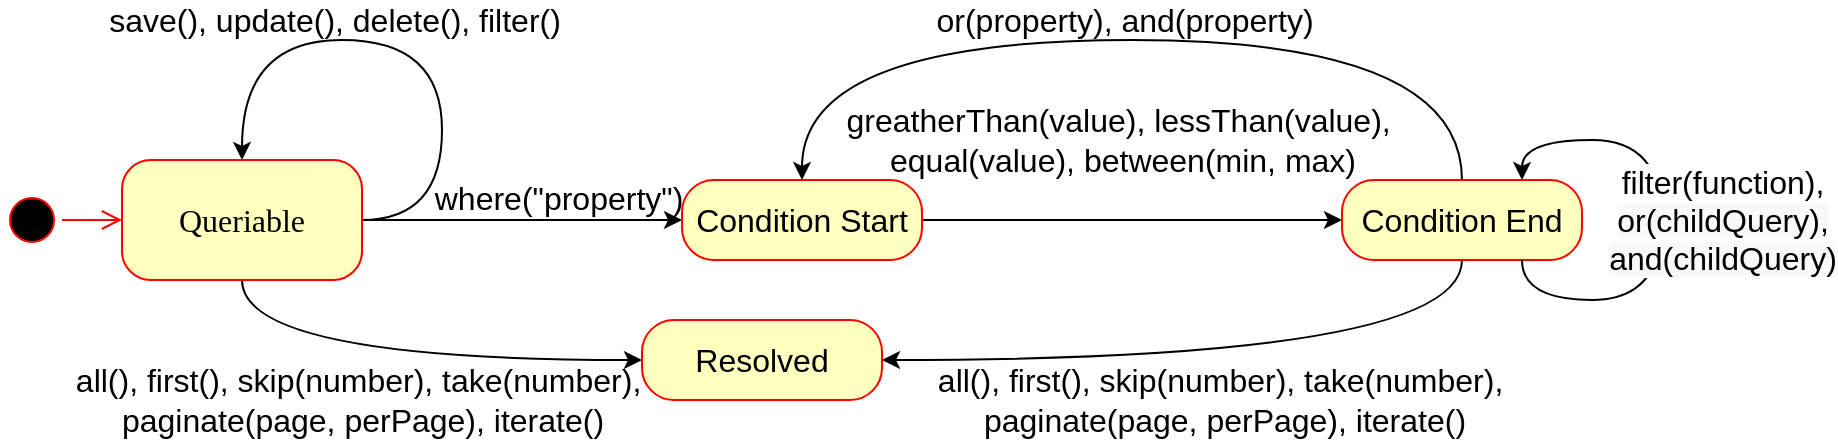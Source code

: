 <mxfile version="13.1.3">
    <diagram name="Page-1" id="58cdce13-f638-feb5-8d6f-7d28b1aa9fa0">
        <mxGraphModel dx="1723" dy="1162" grid="1" gridSize="10" guides="1" tooltips="1" connect="1" arrows="1" fold="1" page="1" pageScale="1" pageWidth="1100" pageHeight="850" background="#ffffff" math="0" shadow="0">
            <root>
                <mxCell id="0"/>
                <mxCell id="1" parent="0"/>
                <mxCell id="382b91b5511bd0f7-1" value="" style="ellipse;html=1;shape=startState;fillColor=#000000;strokeColor=#ff0000;rounded=1;shadow=0;comic=0;labelBackgroundColor=none;fontFamily=Verdana;fontSize=16;fontColor=#000000;align=center;direction=south;fontStyle=0" parent="1" vertex="1">
                    <mxGeometry x="140" y="135" width="30" height="30" as="geometry"/>
                </mxCell>
                <mxCell id="bGxqY_sTTuizX-bAdiwh-5" value="where(&quot;property&quot;)" style="rounded=0;orthogonalLoop=1;jettySize=auto;html=1;entryX=0;entryY=0.5;entryDx=0;entryDy=0;exitX=1;exitY=0.5;exitDx=0;exitDy=0;fontSize=16;fontStyle=0;labelBackgroundColor=none;spacingRight=11;spacingBottom=3;" parent="1" source="382b91b5511bd0f7-6" target="bGxqY_sTTuizX-bAdiwh-3" edge="1">
                    <mxGeometry x="0.286" y="10" relative="1" as="geometry">
                        <mxPoint x="320" y="130.0" as="targetPoint"/>
                        <mxPoint as="offset"/>
                    </mxGeometry>
                </mxCell>
                <mxCell id="bGxqY_sTTuizX-bAdiwh-10" value="save(), update(), delete(), filter()" style="edgeStyle=orthogonalEdgeStyle;rounded=0;orthogonalLoop=1;jettySize=auto;html=1;exitX=1;exitY=0.5;exitDx=0;exitDy=0;entryX=0.5;entryY=0;entryDx=0;entryDy=0;curved=1;fontSize=16;fontStyle=0;labelBackgroundColor=none;" parent="1" source="382b91b5511bd0f7-6" target="382b91b5511bd0f7-6" edge="1">
                    <mxGeometry x="0.273" y="-10" relative="1" as="geometry">
                        <mxPoint x="470" y="60" as="targetPoint"/>
                        <Array as="points">
                            <mxPoint x="360" y="150"/>
                            <mxPoint x="360" y="60"/>
                            <mxPoint x="260" y="60"/>
                        </Array>
                        <mxPoint as="offset"/>
                    </mxGeometry>
                </mxCell>
                <mxCell id="bGxqY_sTTuizX-bAdiwh-12" style="edgeStyle=orthogonalEdgeStyle;curved=1;rounded=0;orthogonalLoop=1;jettySize=auto;html=1;entryX=0;entryY=0.5;entryDx=0;entryDy=0;exitX=0.5;exitY=1;exitDx=0;exitDy=0;fontSize=16;fontStyle=0" parent="1" source="382b91b5511bd0f7-6" target="bGxqY_sTTuizX-bAdiwh-11" edge="1">
                    <mxGeometry relative="1" as="geometry">
                        <Array as="points">
                            <mxPoint x="260" y="220"/>
                        </Array>
                    </mxGeometry>
                </mxCell>
                <mxCell id="bGxqY_sTTuizX-bAdiwh-13" value="&lt;div style=&quot;font-size: 16px;&quot;&gt;all(), first(), skip(number), take(number),&amp;nbsp;&lt;/div&gt;&lt;div style=&quot;font-size: 16px;&quot;&gt;paginate(page, perPage), iterate()&lt;/div&gt;" style="edgeLabel;html=1;align=center;verticalAlign=middle;resizable=0;points=[];fontSize=16;fontStyle=0;labelBackgroundColor=none;" parent="bGxqY_sTTuizX-bAdiwh-12" vertex="1" connectable="0">
                    <mxGeometry x="-0.046" y="7" relative="1" as="geometry">
                        <mxPoint x="-15.0" y="27" as="offset"/>
                    </mxGeometry>
                </mxCell>
                <mxCell id="382b91b5511bd0f7-6" value="Queriable" style="rounded=1;whiteSpace=wrap;html=1;arcSize=24;fillColor=#ffffc0;strokeColor=#ff0000;shadow=0;comic=0;labelBackgroundColor=none;fontFamily=Verdana;fontSize=16;fontColor=#000000;align=center;fontStyle=0" parent="1" vertex="1">
                    <mxGeometry x="200" y="120" width="120" height="60" as="geometry"/>
                </mxCell>
                <mxCell id="2a3bc250acf0617d-9" style="edgeStyle=orthogonalEdgeStyle;html=1;labelBackgroundColor=none;endArrow=open;endSize=8;strokeColor=#ff0000;fontFamily=Verdana;fontSize=16;align=left;fontStyle=0" parent="1" source="382b91b5511bd0f7-1" target="382b91b5511bd0f7-6" edge="1">
                    <mxGeometry relative="1" as="geometry"/>
                </mxCell>
                <mxCell id="bGxqY_sTTuizX-bAdiwh-15" style="edgeStyle=orthogonalEdgeStyle;curved=1;rounded=0;orthogonalLoop=1;jettySize=auto;html=1;entryX=0;entryY=0.5;entryDx=0;entryDy=0;fontSize=16;fontStyle=0" parent="1" source="bGxqY_sTTuizX-bAdiwh-3" target="bGxqY_sTTuizX-bAdiwh-14" edge="1">
                    <mxGeometry relative="1" as="geometry"/>
                </mxCell>
                <mxCell id="bGxqY_sTTuizX-bAdiwh-16" value="&lt;div style=&quot;font-size: 16px;&quot;&gt;greatherThan(value), lessThan(value),&amp;nbsp;&lt;/div&gt;&lt;div style=&quot;font-size: 16px;&quot;&gt;equal(value), between(min, max)&lt;/div&gt;" style="edgeLabel;html=1;align=center;verticalAlign=middle;resizable=0;points=[];fontSize=16;fontStyle=0;labelBackgroundColor=none;" parent="bGxqY_sTTuizX-bAdiwh-15" vertex="1" connectable="0">
                    <mxGeometry x="-0.237" relative="1" as="geometry">
                        <mxPoint x="20" y="-40" as="offset"/>
                    </mxGeometry>
                </mxCell>
                <mxCell id="bGxqY_sTTuizX-bAdiwh-3" value="Condition Start" style="rounded=1;whiteSpace=wrap;html=1;arcSize=40;fontColor=#000000;fillColor=#ffffc0;strokeColor=#ff0000;fontSize=16;fontStyle=0" parent="1" vertex="1">
                    <mxGeometry x="480" y="130" width="120" height="40" as="geometry"/>
                </mxCell>
                <mxCell id="bGxqY_sTTuizX-bAdiwh-11" value="Resolved" style="rounded=1;whiteSpace=wrap;html=1;arcSize=40;fontColor=#000000;fillColor=#ffffc0;strokeColor=#ff0000;fontSize=16;fontStyle=0" parent="1" vertex="1">
                    <mxGeometry x="460" y="200" width="120" height="40" as="geometry"/>
                </mxCell>
                <mxCell id="bGxqY_sTTuizX-bAdiwh-17" value="or(property), and(property)" style="edgeStyle=orthogonalEdgeStyle;curved=1;rounded=0;orthogonalLoop=1;jettySize=auto;html=1;entryX=0.5;entryY=0;entryDx=0;entryDy=0;fontSize=16;fontStyle=0;labelBackgroundColor=none;" parent="1" source="bGxqY_sTTuizX-bAdiwh-14" target="bGxqY_sTTuizX-bAdiwh-3" edge="1">
                    <mxGeometry x="0.02" y="-10" relative="1" as="geometry">
                        <Array as="points">
                            <mxPoint x="870" y="60"/>
                            <mxPoint x="540" y="60"/>
                        </Array>
                        <mxPoint as="offset"/>
                    </mxGeometry>
                </mxCell>
                <mxCell id="bGxqY_sTTuizX-bAdiwh-18" style="edgeStyle=orthogonalEdgeStyle;curved=1;rounded=0;orthogonalLoop=1;jettySize=auto;html=1;entryX=1;entryY=0.5;entryDx=0;entryDy=0;fontSize=16;fontStyle=0" parent="1" source="bGxqY_sTTuizX-bAdiwh-14" target="bGxqY_sTTuizX-bAdiwh-11" edge="1">
                    <mxGeometry relative="1" as="geometry">
                        <Array as="points">
                            <mxPoint x="870" y="220"/>
                        </Array>
                    </mxGeometry>
                </mxCell>
                <mxCell id="bGxqY_sTTuizX-bAdiwh-19" value="&lt;div style=&quot;font-size: 16px;&quot;&gt;all(), first(), skip(number), take(number),&amp;nbsp;&lt;/div&gt;&lt;div style=&quot;font-size: 16px;&quot;&gt;paginate(page, perPage), iterate()&lt;/div&gt;" style="edgeLabel;html=1;align=center;verticalAlign=middle;resizable=0;points=[];fontSize=16;fontStyle=0;labelBackgroundColor=none;" parent="bGxqY_sTTuizX-bAdiwh-18" vertex="1" connectable="0">
                    <mxGeometry x="0.08" y="-3" relative="1" as="geometry">
                        <mxPoint x="14" y="23" as="offset"/>
                    </mxGeometry>
                </mxCell>
                <mxCell id="bGxqY_sTTuizX-bAdiwh-14" value="Condition End" style="rounded=1;whiteSpace=wrap;html=1;arcSize=40;fontColor=#000000;fillColor=#ffffc0;strokeColor=#ff0000;fontSize=16;fontStyle=0" parent="1" vertex="1">
                    <mxGeometry x="810" y="130" width="120" height="40" as="geometry"/>
                </mxCell>
                <mxCell id="bGxqY_sTTuizX-bAdiwh-23" value="&lt;span style=&quot;font-size: 16px;&quot;&gt;filter(function),&lt;br style=&quot;font-size: 16px;&quot;&gt;&lt;/span&gt;&lt;span style=&quot;background-color: rgb(248, 249, 250); font-size: 16px;&quot;&gt;or(childQuery), &lt;br style=&quot;font-size: 16px;&quot;&gt;and(&lt;/span&gt;&lt;span style=&quot;background-color: rgb(248, 249, 250); font-size: 16px;&quot;&gt;childQuery&lt;/span&gt;&lt;span style=&quot;background-color: rgb(248, 249, 250); font-size: 16px;&quot;&gt;)&lt;/span&gt;&lt;span style=&quot;font-size: 16px;&quot;&gt;&lt;br style=&quot;font-size: 16px;&quot;&gt;&lt;/span&gt;" style="edgeStyle=orthogonalEdgeStyle;curved=1;rounded=0;orthogonalLoop=1;jettySize=auto;html=1;exitX=0.75;exitY=1;exitDx=0;exitDy=0;entryX=0.75;entryY=0;entryDx=0;entryDy=0;labelBackgroundColor=#ffffff;fontSize=16;fontStyle=0" parent="1" source="bGxqY_sTTuizX-bAdiwh-14" target="bGxqY_sTTuizX-bAdiwh-14" edge="1">
                    <mxGeometry y="-30" relative="1" as="geometry">
                        <Array as="points">
                            <mxPoint x="900" y="190"/>
                            <mxPoint x="970" y="190"/>
                            <mxPoint x="970" y="110"/>
                            <mxPoint x="900" y="110"/>
                        </Array>
                        <mxPoint as="offset"/>
                    </mxGeometry>
                </mxCell>
            </root>
        </mxGraphModel>
    </diagram>
</mxfile>